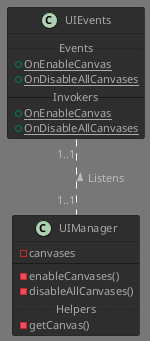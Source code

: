 @startuml uisystem
!theme reddress-darkblue

class UIEvents {
    ..Events..
    {static} +OnEnableCanvas
    {static} +OnDisableAllCanvases
    --Invokers--
    {static} +OnEnableCanvas
    {static} +OnDisableAllCanvases
}

class UIManager {
    -canvases
    ---
    -enableCanvases()
    -disableAllCanvases()
    ..Helpers..
    -getCanvas()
}

UIManager   "1..1"   .up.   "1..1"   UIEvents   : "Listens >"

@enduml